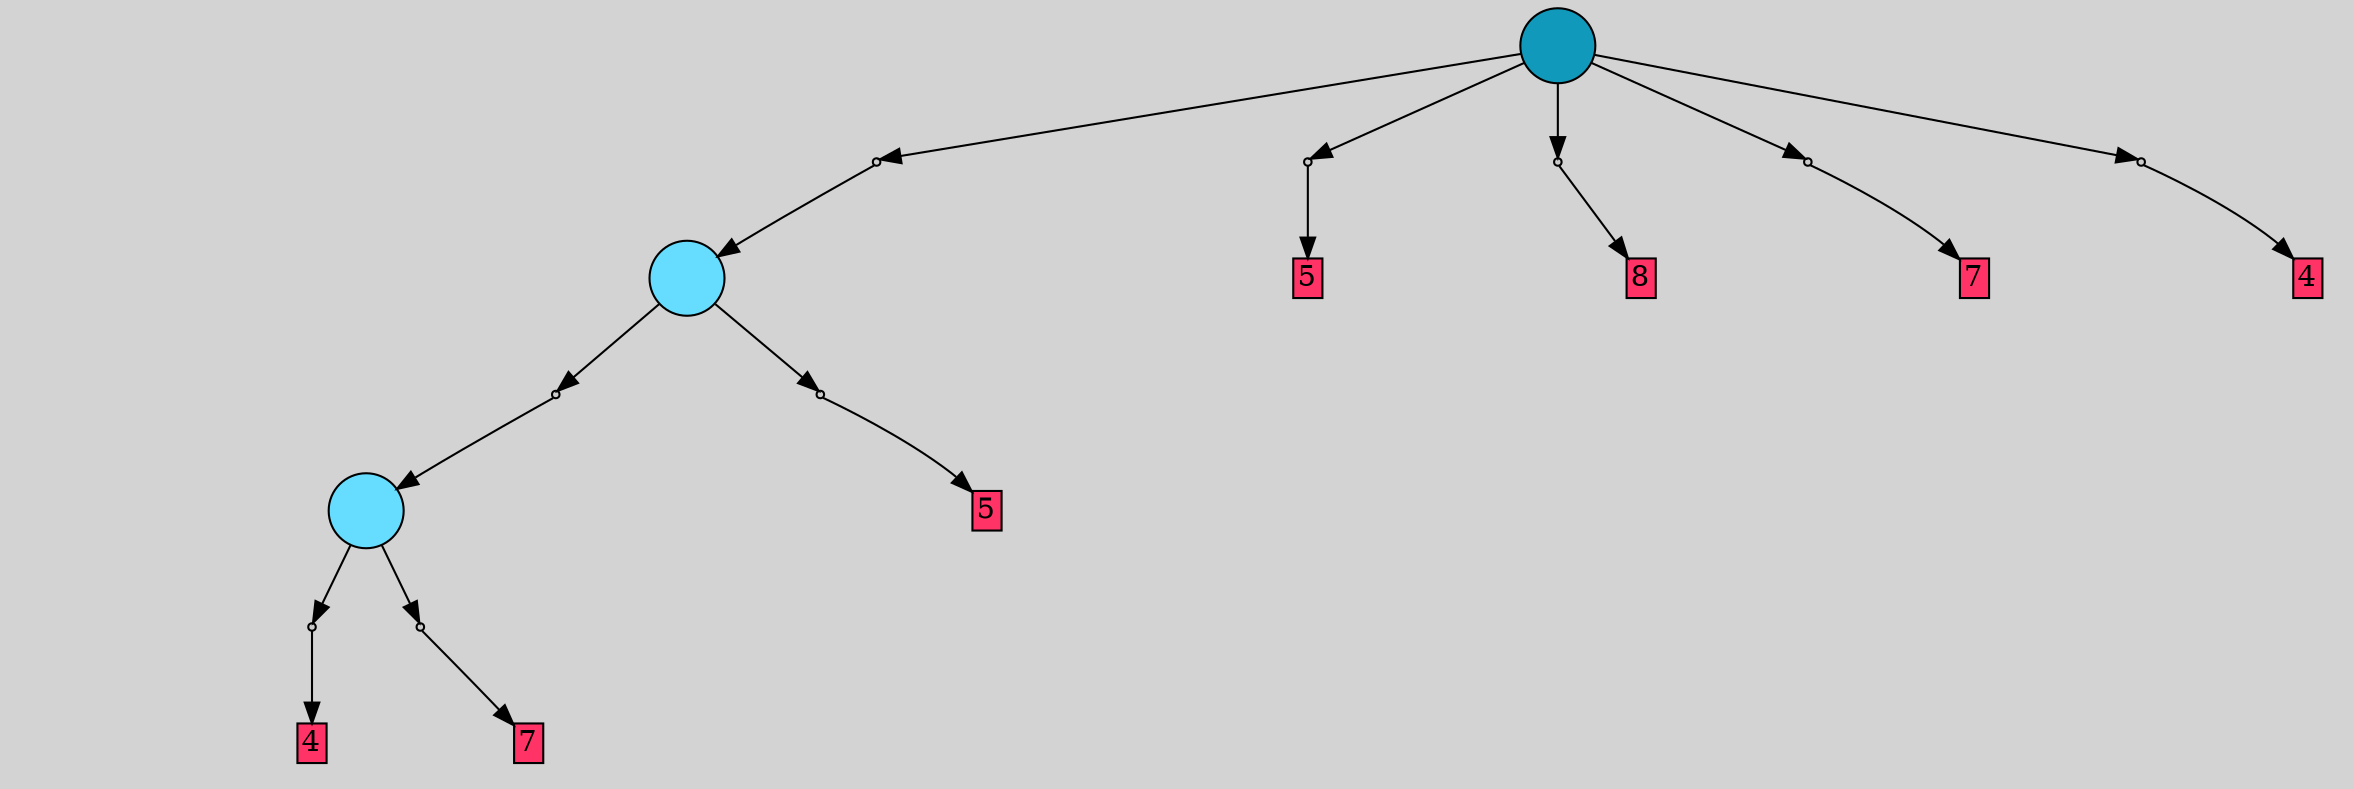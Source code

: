 // File exported with GEGELATI v1.3.1
// On the 2024-04-12 16:10:30
// With the File::TPGGraphDotExporter
digraph{
	graph[pad = "0.212, 0.055" bgcolor = lightgray]
	node[shape=circle style = filled label = ""]
		T0 [fillcolor="#66ddff"]
		T1 [fillcolor="#66ddff"]
		T2 [fillcolor="#1199bb"]
		P0 [fillcolor="#cccccc" shape=point] //
		I0 [shape=box style=invis label="4|0&1|1#4|7&#92;n"]
		P0 -> I0[style=invis]
		A0 [fillcolor="#ff3366" shape=box margin=0.03 width=0 height=0 label="4"]
		T0 -> P0 -> A0
		P1 [fillcolor="#cccccc" shape=point] //
		I1 [shape=box style=invis label=""]
		P1 -> I1[style=invis]
		A1 [fillcolor="#ff3366" shape=box margin=0.03 width=0 height=0 label="7"]
		T0 -> P1 -> A1
		P2 [fillcolor="#cccccc" shape=point] //
		I2 [shape=box style=invis label="2|0&4|5#4|4&#92;n"]
		P2 -> I2[style=invis]
		T1 -> P2 -> T0
		P3 [fillcolor="#cccccc" shape=point] //
		I3 [shape=box style=invis label="2|0&1|6#1|0&#92;n"]
		P3 -> I3[style=invis]
		A2 [fillcolor="#ff3366" shape=box margin=0.03 width=0 height=0 label="5"]
		T1 -> P3 -> A2
		P4 [fillcolor="#cccccc" shape=point] //
		I4 [shape=box style=invis label="0|0&4|7#2|4&#92;n"]
		P4 -> I4[style=invis]
		T2 -> P4 -> T1
		P5 [fillcolor="#cccccc" shape=point] //
		I5 [shape=box style=invis label="3|0&3|5#0|6&#92;n"]
		P5 -> I5[style=invis]
		A3 [fillcolor="#ff3366" shape=box margin=0.03 width=0 height=0 label="5"]
		T2 -> P5 -> A3
		P6 [fillcolor="#cccccc" shape=point] //
		I6 [shape=box style=invis label="6|0&3|1#1|1&#92;n"]
		P6 -> I6[style=invis]
		A4 [fillcolor="#ff3366" shape=box margin=0.03 width=0 height=0 label="8"]
		T2 -> P6 -> A4
		P7 [fillcolor="#cccccc" shape=point] //
		I7 [shape=box style=invis label="2|0&3|1#4|3&#92;n"]
		P7 -> I7[style=invis]
		A5 [fillcolor="#ff3366" shape=box margin=0.03 width=0 height=0 label="7"]
		T2 -> P7 -> A5
		P8 [fillcolor="#cccccc" shape=point] //
		I8 [shape=box style=invis label="2|0&4|7#3|6&#92;n"]
		P8 -> I8[style=invis]
		A6 [fillcolor="#ff3366" shape=box margin=0.03 width=0 height=0 label="4"]
		T2 -> P8 -> A6
		{ rank= same T2 }
}
